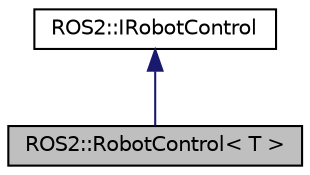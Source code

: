 digraph "ROS2::RobotControl&lt; T &gt;"
{
 // LATEX_PDF_SIZE
  edge [fontname="Helvetica",fontsize="10",labelfontname="Helvetica",labelfontsize="10"];
  node [fontname="Helvetica",fontsize="10",shape=record];
  Node1 [label="ROS2::RobotControl\< T \>",height=0.2,width=0.4,color="black", fillcolor="grey75", style="filled", fontcolor="black",tooltip=" "];
  Node2 -> Node1 [dir="back",color="midnightblue",fontsize="10",style="solid",fontname="Helvetica"];
  Node2 [label="ROS2::IRobotControl",height=0.2,width=0.4,color="black", fillcolor="white", style="filled",URL="$class_r_o_s2_1_1_i_robot_control.html",tooltip="Component extension enabling polymorphic use of generics."];
}
